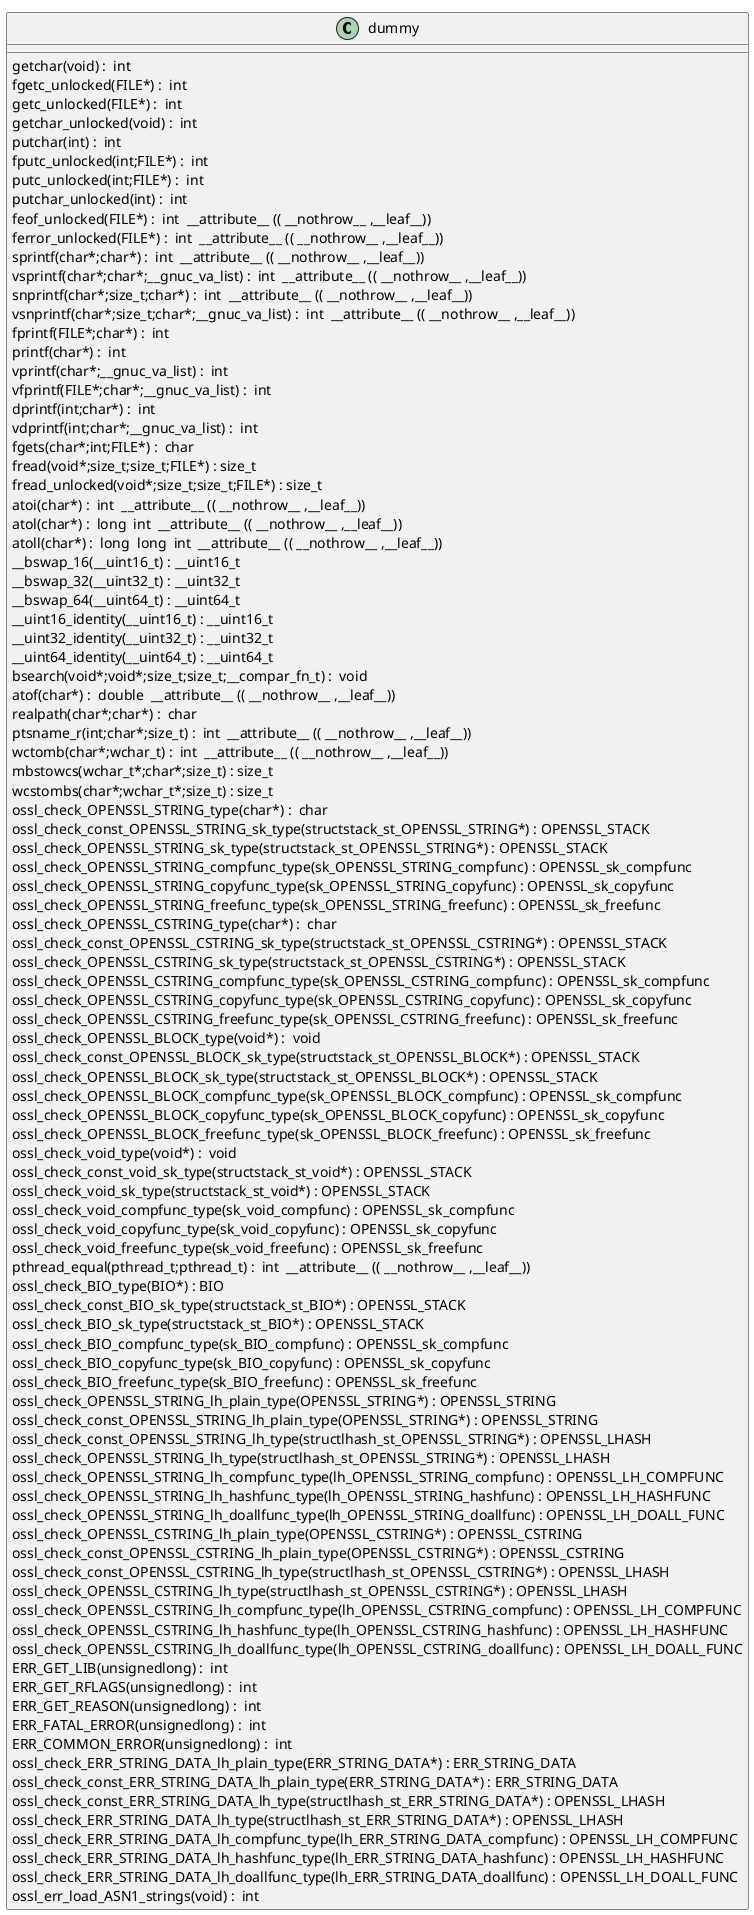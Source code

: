 @startuml
!pragma layout smetana
class dummy {
getchar(void) :  int  [[[./../../.././qc/crypto/asn1/asn1_err.c.html#901]]]
fgetc_unlocked(FILE*) :  int  [[[./../../.././qc/crypto/asn1/asn1_err.c.html#910]]]
getc_unlocked(FILE*) :  int  [[[./../../.././qc/crypto/asn1/asn1_err.c.html#920]]]
getchar_unlocked(void) :  int  [[[./../../.././qc/crypto/asn1/asn1_err.c.html#927]]]
putchar(int) :  int  [[[./../../.././qc/crypto/asn1/asn1_err.c.html#936]]]
fputc_unlocked(int;FILE*) :  int  [[[./../../.././qc/crypto/asn1/asn1_err.c.html#945]]]
putc_unlocked(int;FILE*) :  int  [[[./../../.././qc/crypto/asn1/asn1_err.c.html#955]]]
putchar_unlocked(int) :  int  [[[./../../.././qc/crypto/asn1/asn1_err.c.html#962]]]
feof_unlocked(FILE*) :  int  __attribute__ (( __nothrow__ ,__leaf__)) [[[./../../.././qc/crypto/asn1/asn1_err.c.html#968]]]
ferror_unlocked(FILE*) :  int  __attribute__ (( __nothrow__ ,__leaf__)) [[[./../../.././qc/crypto/asn1/asn1_err.c.html#975]]]
sprintf(char*;char*) :  int  __attribute__ (( __nothrow__ ,__leaf__)) [[[./../../.././qc/crypto/asn1/asn1_err.c.html#994]]]
vsprintf(char*;char*;__gnuc_va_list) :  int  __attribute__ (( __nothrow__ ,__leaf__)) [[[./../../.././qc/crypto/asn1/asn1_err.c.html#1007]]]
snprintf(char*;size_t;char*) :  int  __attribute__ (( __nothrow__ ,__leaf__)) [[[./../../.././qc/crypto/asn1/asn1_err.c.html#1026]]]
vsnprintf(char*;size_t;char*;__gnuc_va_list) :  int  __attribute__ (( __nothrow__ ,__leaf__)) [[[./../../.././qc/crypto/asn1/asn1_err.c.html#1040]]]
fprintf(FILE*;char*) :  int  [[[./../../.././qc/crypto/asn1/asn1_err.c.html#1061]]]
printf(char*) :  int  [[[./../../.././qc/crypto/asn1/asn1_err.c.html#1068]]]
vprintf(char*;__gnuc_va_list) :  int  [[[./../../.././qc/crypto/asn1/asn1_err.c.html#1080]]]
vfprintf(FILE*;char*;__gnuc_va_list) :  int  [[[./../../.././qc/crypto/asn1/asn1_err.c.html#1090]]]
dprintf(int;char*) :  int  [[[./../../.././qc/crypto/asn1/asn1_err.c.html#1105]]]
vdprintf(int;char*;__gnuc_va_list) :  int  [[[./../../.././qc/crypto/asn1/asn1_err.c.html#1116]]]
fgets(char*;int;FILE*) :  char  [[[./../../.././qc/crypto/asn1/asn1_err.c.html#1135]]]
fread(void*;size_t;size_t;FILE*) : size_t [[[./../../.././qc/crypto/asn1/asn1_err.c.html#1161]]]
fread_unlocked(void*;size_t;size_t;FILE*) : size_t [[[./../../.././qc/crypto/asn1/asn1_err.c.html#1188]]]
atoi(char*) :  int  __attribute__ (( __nothrow__ ,__leaf__)) [[[./../../.././qc/crypto/asn1/asn1_err.c.html#1348]]]
atol(char*) :  long  int  __attribute__ (( __nothrow__ ,__leaf__)) [[[./../../.././qc/crypto/asn1/asn1_err.c.html#1353]]]
atoll(char*) :  long  long  int  __attribute__ (( __nothrow__ ,__leaf__)) [[[./../../.././qc/crypto/asn1/asn1_err.c.html#1360]]]
__bswap_16(__uint16_t) : __uint16_t [[[./../../.././qc/crypto/asn1/asn1_err.c.html#1507]]]
__bswap_32(__uint32_t) : __uint32_t [[[./../../.././qc/crypto/asn1/asn1_err.c.html#1522]]]
__bswap_64(__uint64_t) : __uint64_t [[[./../../.././qc/crypto/asn1/asn1_err.c.html#1532]]]
__uint16_identity(__uint16_t) : __uint16_t [[[./../../.././qc/crypto/asn1/asn1_err.c.html#1544]]]
__uint32_identity(__uint32_t) : __uint32_t [[[./../../.././qc/crypto/asn1/asn1_err.c.html#1550]]]
__uint64_identity(__uint64_t) : __uint64_t [[[./../../.././qc/crypto/asn1/asn1_err.c.html#1556]]]
bsearch(void*;void*;size_t;size_t;__compar_fn_t) :  void  [[[./../../.././qc/crypto/asn1/asn1_err.c.html#2224]]]
atof(char*) :  double  __attribute__ (( __nothrow__ ,__leaf__)) [[[./../../.././qc/crypto/asn1/asn1_err.c.html#1]]]
realpath(char*;char*) :  char  [[[./../../.././qc/crypto/asn1/asn1_err.c.html#1]]]
ptsname_r(int;char*;size_t) :  int  __attribute__ (( __nothrow__ ,__leaf__)) [[[./../../.././qc/crypto/asn1/asn1_err.c.html#1]]]
wctomb(char*;wchar_t) :  int  __attribute__ (( __nothrow__ ,__leaf__)) [[[./../../.././qc/crypto/asn1/asn1_err.c.html#1]]]
mbstowcs(wchar_t*;char*;size_t) : size_t [[[./../../.././qc/crypto/asn1/asn1_err.c.html#1]]]
wcstombs(char*;wchar_t*;size_t) : size_t [[[./../../.././qc/crypto/asn1/asn1_err.c.html#1]]]
ossl_check_OPENSSL_STRING_type(char*) :  char  [[[./../../.././qc/crypto/asn1/asn1_err.c.html#1]]]
ossl_check_const_OPENSSL_STRING_sk_type(structstack_st_OPENSSL_STRING*) : OPENSSL_STACK [[[./../../.././qc/crypto/asn1/asn1_err.c.html#1]]]
ossl_check_OPENSSL_STRING_sk_type(structstack_st_OPENSSL_STRING*) : OPENSSL_STACK [[[./../../.././qc/crypto/asn1/asn1_err.c.html#1]]]
ossl_check_OPENSSL_STRING_compfunc_type(sk_OPENSSL_STRING_compfunc) : OPENSSL_sk_compfunc [[[./../../.././qc/crypto/asn1/asn1_err.c.html#1]]]
ossl_check_OPENSSL_STRING_copyfunc_type(sk_OPENSSL_STRING_copyfunc) : OPENSSL_sk_copyfunc [[[./../../.././qc/crypto/asn1/asn1_err.c.html#1]]]
ossl_check_OPENSSL_STRING_freefunc_type(sk_OPENSSL_STRING_freefunc) : OPENSSL_sk_freefunc [[[./../../.././qc/crypto/asn1/asn1_err.c.html#1]]]
ossl_check_OPENSSL_CSTRING_type(char*) :  char  [[[./../../.././qc/crypto/asn1/asn1_err.c.html#1]]]
ossl_check_const_OPENSSL_CSTRING_sk_type(structstack_st_OPENSSL_CSTRING*) : OPENSSL_STACK [[[./../../.././qc/crypto/asn1/asn1_err.c.html#1]]]
ossl_check_OPENSSL_CSTRING_sk_type(structstack_st_OPENSSL_CSTRING*) : OPENSSL_STACK [[[./../../.././qc/crypto/asn1/asn1_err.c.html#1]]]
ossl_check_OPENSSL_CSTRING_compfunc_type(sk_OPENSSL_CSTRING_compfunc) : OPENSSL_sk_compfunc [[[./../../.././qc/crypto/asn1/asn1_err.c.html#1]]]
ossl_check_OPENSSL_CSTRING_copyfunc_type(sk_OPENSSL_CSTRING_copyfunc) : OPENSSL_sk_copyfunc [[[./../../.././qc/crypto/asn1/asn1_err.c.html#1]]]
ossl_check_OPENSSL_CSTRING_freefunc_type(sk_OPENSSL_CSTRING_freefunc) : OPENSSL_sk_freefunc [[[./../../.././qc/crypto/asn1/asn1_err.c.html#1]]]
ossl_check_OPENSSL_BLOCK_type(void*) :  void  [[[./../../.././qc/crypto/asn1/asn1_err.c.html#1]]]
ossl_check_const_OPENSSL_BLOCK_sk_type(structstack_st_OPENSSL_BLOCK*) : OPENSSL_STACK [[[./../../.././qc/crypto/asn1/asn1_err.c.html#1]]]
ossl_check_OPENSSL_BLOCK_sk_type(structstack_st_OPENSSL_BLOCK*) : OPENSSL_STACK [[[./../../.././qc/crypto/asn1/asn1_err.c.html#1]]]
ossl_check_OPENSSL_BLOCK_compfunc_type(sk_OPENSSL_BLOCK_compfunc) : OPENSSL_sk_compfunc [[[./../../.././qc/crypto/asn1/asn1_err.c.html#1]]]
ossl_check_OPENSSL_BLOCK_copyfunc_type(sk_OPENSSL_BLOCK_copyfunc) : OPENSSL_sk_copyfunc [[[./../../.././qc/crypto/asn1/asn1_err.c.html#1]]]
ossl_check_OPENSSL_BLOCK_freefunc_type(sk_OPENSSL_BLOCK_freefunc) : OPENSSL_sk_freefunc [[[./../../.././qc/crypto/asn1/asn1_err.c.html#1]]]
ossl_check_void_type(void*) :  void  [[[./../../.././qc/crypto/asn1/asn1_err.c.html#1]]]
ossl_check_const_void_sk_type(structstack_st_void*) : OPENSSL_STACK [[[./../../.././qc/crypto/asn1/asn1_err.c.html#1]]]
ossl_check_void_sk_type(structstack_st_void*) : OPENSSL_STACK [[[./../../.././qc/crypto/asn1/asn1_err.c.html#1]]]
ossl_check_void_compfunc_type(sk_void_compfunc) : OPENSSL_sk_compfunc [[[./../../.././qc/crypto/asn1/asn1_err.c.html#1]]]
ossl_check_void_copyfunc_type(sk_void_copyfunc) : OPENSSL_sk_copyfunc [[[./../../.././qc/crypto/asn1/asn1_err.c.html#1]]]
ossl_check_void_freefunc_type(sk_void_freefunc) : OPENSSL_sk_freefunc [[[./../../.././qc/crypto/asn1/asn1_err.c.html#1]]]
pthread_equal(pthread_t;pthread_t) :  int  __attribute__ (( __nothrow__ ,__leaf__)) [[[./../../.././qc/crypto/asn1/asn1_err.c.html#1]]]
ossl_check_BIO_type(BIO*) : BIO [[[./../../.././qc/crypto/asn1/asn1_err.c.html#1]]]
ossl_check_const_BIO_sk_type(structstack_st_BIO*) : OPENSSL_STACK [[[./../../.././qc/crypto/asn1/asn1_err.c.html#1]]]
ossl_check_BIO_sk_type(structstack_st_BIO*) : OPENSSL_STACK [[[./../../.././qc/crypto/asn1/asn1_err.c.html#1]]]
ossl_check_BIO_compfunc_type(sk_BIO_compfunc) : OPENSSL_sk_compfunc [[[./../../.././qc/crypto/asn1/asn1_err.c.html#1]]]
ossl_check_BIO_copyfunc_type(sk_BIO_copyfunc) : OPENSSL_sk_copyfunc [[[./../../.././qc/crypto/asn1/asn1_err.c.html#1]]]
ossl_check_BIO_freefunc_type(sk_BIO_freefunc) : OPENSSL_sk_freefunc [[[./../../.././qc/crypto/asn1/asn1_err.c.html#1]]]
ossl_check_OPENSSL_STRING_lh_plain_type(OPENSSL_STRING*) : OPENSSL_STRING [[[./../../.././qc/crypto/asn1/asn1_err.c.html#1]]]
ossl_check_const_OPENSSL_STRING_lh_plain_type(OPENSSL_STRING*) : OPENSSL_STRING [[[./../../.././qc/crypto/asn1/asn1_err.c.html#1]]]
ossl_check_const_OPENSSL_STRING_lh_type(structlhash_st_OPENSSL_STRING*) : OPENSSL_LHASH [[[./../../.././qc/crypto/asn1/asn1_err.c.html#1]]]
ossl_check_OPENSSL_STRING_lh_type(structlhash_st_OPENSSL_STRING*) : OPENSSL_LHASH [[[./../../.././qc/crypto/asn1/asn1_err.c.html#1]]]
ossl_check_OPENSSL_STRING_lh_compfunc_type(lh_OPENSSL_STRING_compfunc) : OPENSSL_LH_COMPFUNC [[[./../../.././qc/crypto/asn1/asn1_err.c.html#1]]]
ossl_check_OPENSSL_STRING_lh_hashfunc_type(lh_OPENSSL_STRING_hashfunc) : OPENSSL_LH_HASHFUNC [[[./../../.././qc/crypto/asn1/asn1_err.c.html#1]]]
ossl_check_OPENSSL_STRING_lh_doallfunc_type(lh_OPENSSL_STRING_doallfunc) : OPENSSL_LH_DOALL_FUNC [[[./../../.././qc/crypto/asn1/asn1_err.c.html#1]]]
ossl_check_OPENSSL_CSTRING_lh_plain_type(OPENSSL_CSTRING*) : OPENSSL_CSTRING [[[./../../.././qc/crypto/asn1/asn1_err.c.html#1]]]
ossl_check_const_OPENSSL_CSTRING_lh_plain_type(OPENSSL_CSTRING*) : OPENSSL_CSTRING [[[./../../.././qc/crypto/asn1/asn1_err.c.html#1]]]
ossl_check_const_OPENSSL_CSTRING_lh_type(structlhash_st_OPENSSL_CSTRING*) : OPENSSL_LHASH [[[./../../.././qc/crypto/asn1/asn1_err.c.html#1]]]
ossl_check_OPENSSL_CSTRING_lh_type(structlhash_st_OPENSSL_CSTRING*) : OPENSSL_LHASH [[[./../../.././qc/crypto/asn1/asn1_err.c.html#1]]]
ossl_check_OPENSSL_CSTRING_lh_compfunc_type(lh_OPENSSL_CSTRING_compfunc) : OPENSSL_LH_COMPFUNC [[[./../../.././qc/crypto/asn1/asn1_err.c.html#1]]]
ossl_check_OPENSSL_CSTRING_lh_hashfunc_type(lh_OPENSSL_CSTRING_hashfunc) : OPENSSL_LH_HASHFUNC [[[./../../.././qc/crypto/asn1/asn1_err.c.html#1]]]
ossl_check_OPENSSL_CSTRING_lh_doallfunc_type(lh_OPENSSL_CSTRING_doallfunc) : OPENSSL_LH_DOALL_FUNC [[[./../../.././qc/crypto/asn1/asn1_err.c.html#1]]]
ERR_GET_LIB(unsignedlong) :  int  [[[./../../.././qc/crypto/asn1/asn1_err.c.html#1]]]
ERR_GET_RFLAGS(unsignedlong) :  int  [[[./../../.././qc/crypto/asn1/asn1_err.c.html#1]]]
ERR_GET_REASON(unsignedlong) :  int  [[[./../../.././qc/crypto/asn1/asn1_err.c.html#1]]]
ERR_FATAL_ERROR(unsignedlong) :  int  [[[./../../.././qc/crypto/asn1/asn1_err.c.html#1]]]
ERR_COMMON_ERROR(unsignedlong) :  int  [[[./../../.././qc/crypto/asn1/asn1_err.c.html#1]]]
ossl_check_ERR_STRING_DATA_lh_plain_type(ERR_STRING_DATA*) : ERR_STRING_DATA [[[./../../.././qc/crypto/asn1/asn1_err.c.html#1]]]
ossl_check_const_ERR_STRING_DATA_lh_plain_type(ERR_STRING_DATA*) : ERR_STRING_DATA [[[./../../.././qc/crypto/asn1/asn1_err.c.html#1]]]
ossl_check_const_ERR_STRING_DATA_lh_type(structlhash_st_ERR_STRING_DATA*) : OPENSSL_LHASH [[[./../../.././qc/crypto/asn1/asn1_err.c.html#1]]]
ossl_check_ERR_STRING_DATA_lh_type(structlhash_st_ERR_STRING_DATA*) : OPENSSL_LHASH [[[./../../.././qc/crypto/asn1/asn1_err.c.html#1]]]
ossl_check_ERR_STRING_DATA_lh_compfunc_type(lh_ERR_STRING_DATA_compfunc) : OPENSSL_LH_COMPFUNC [[[./../../.././qc/crypto/asn1/asn1_err.c.html#1]]]
ossl_check_ERR_STRING_DATA_lh_hashfunc_type(lh_ERR_STRING_DATA_hashfunc) : OPENSSL_LH_HASHFUNC [[[./../../.././qc/crypto/asn1/asn1_err.c.html#1]]]
ossl_check_ERR_STRING_DATA_lh_doallfunc_type(lh_ERR_STRING_DATA_doallfunc) : OPENSSL_LH_DOALL_FUNC [[[./../../.././qc/crypto/asn1/asn1_err.c.html#1]]]
ossl_err_load_ASN1_strings(void) :  int  [[[./../../.././qc/crypto/asn1/asn1_err.c.html#1]]]
} 
@enduml
